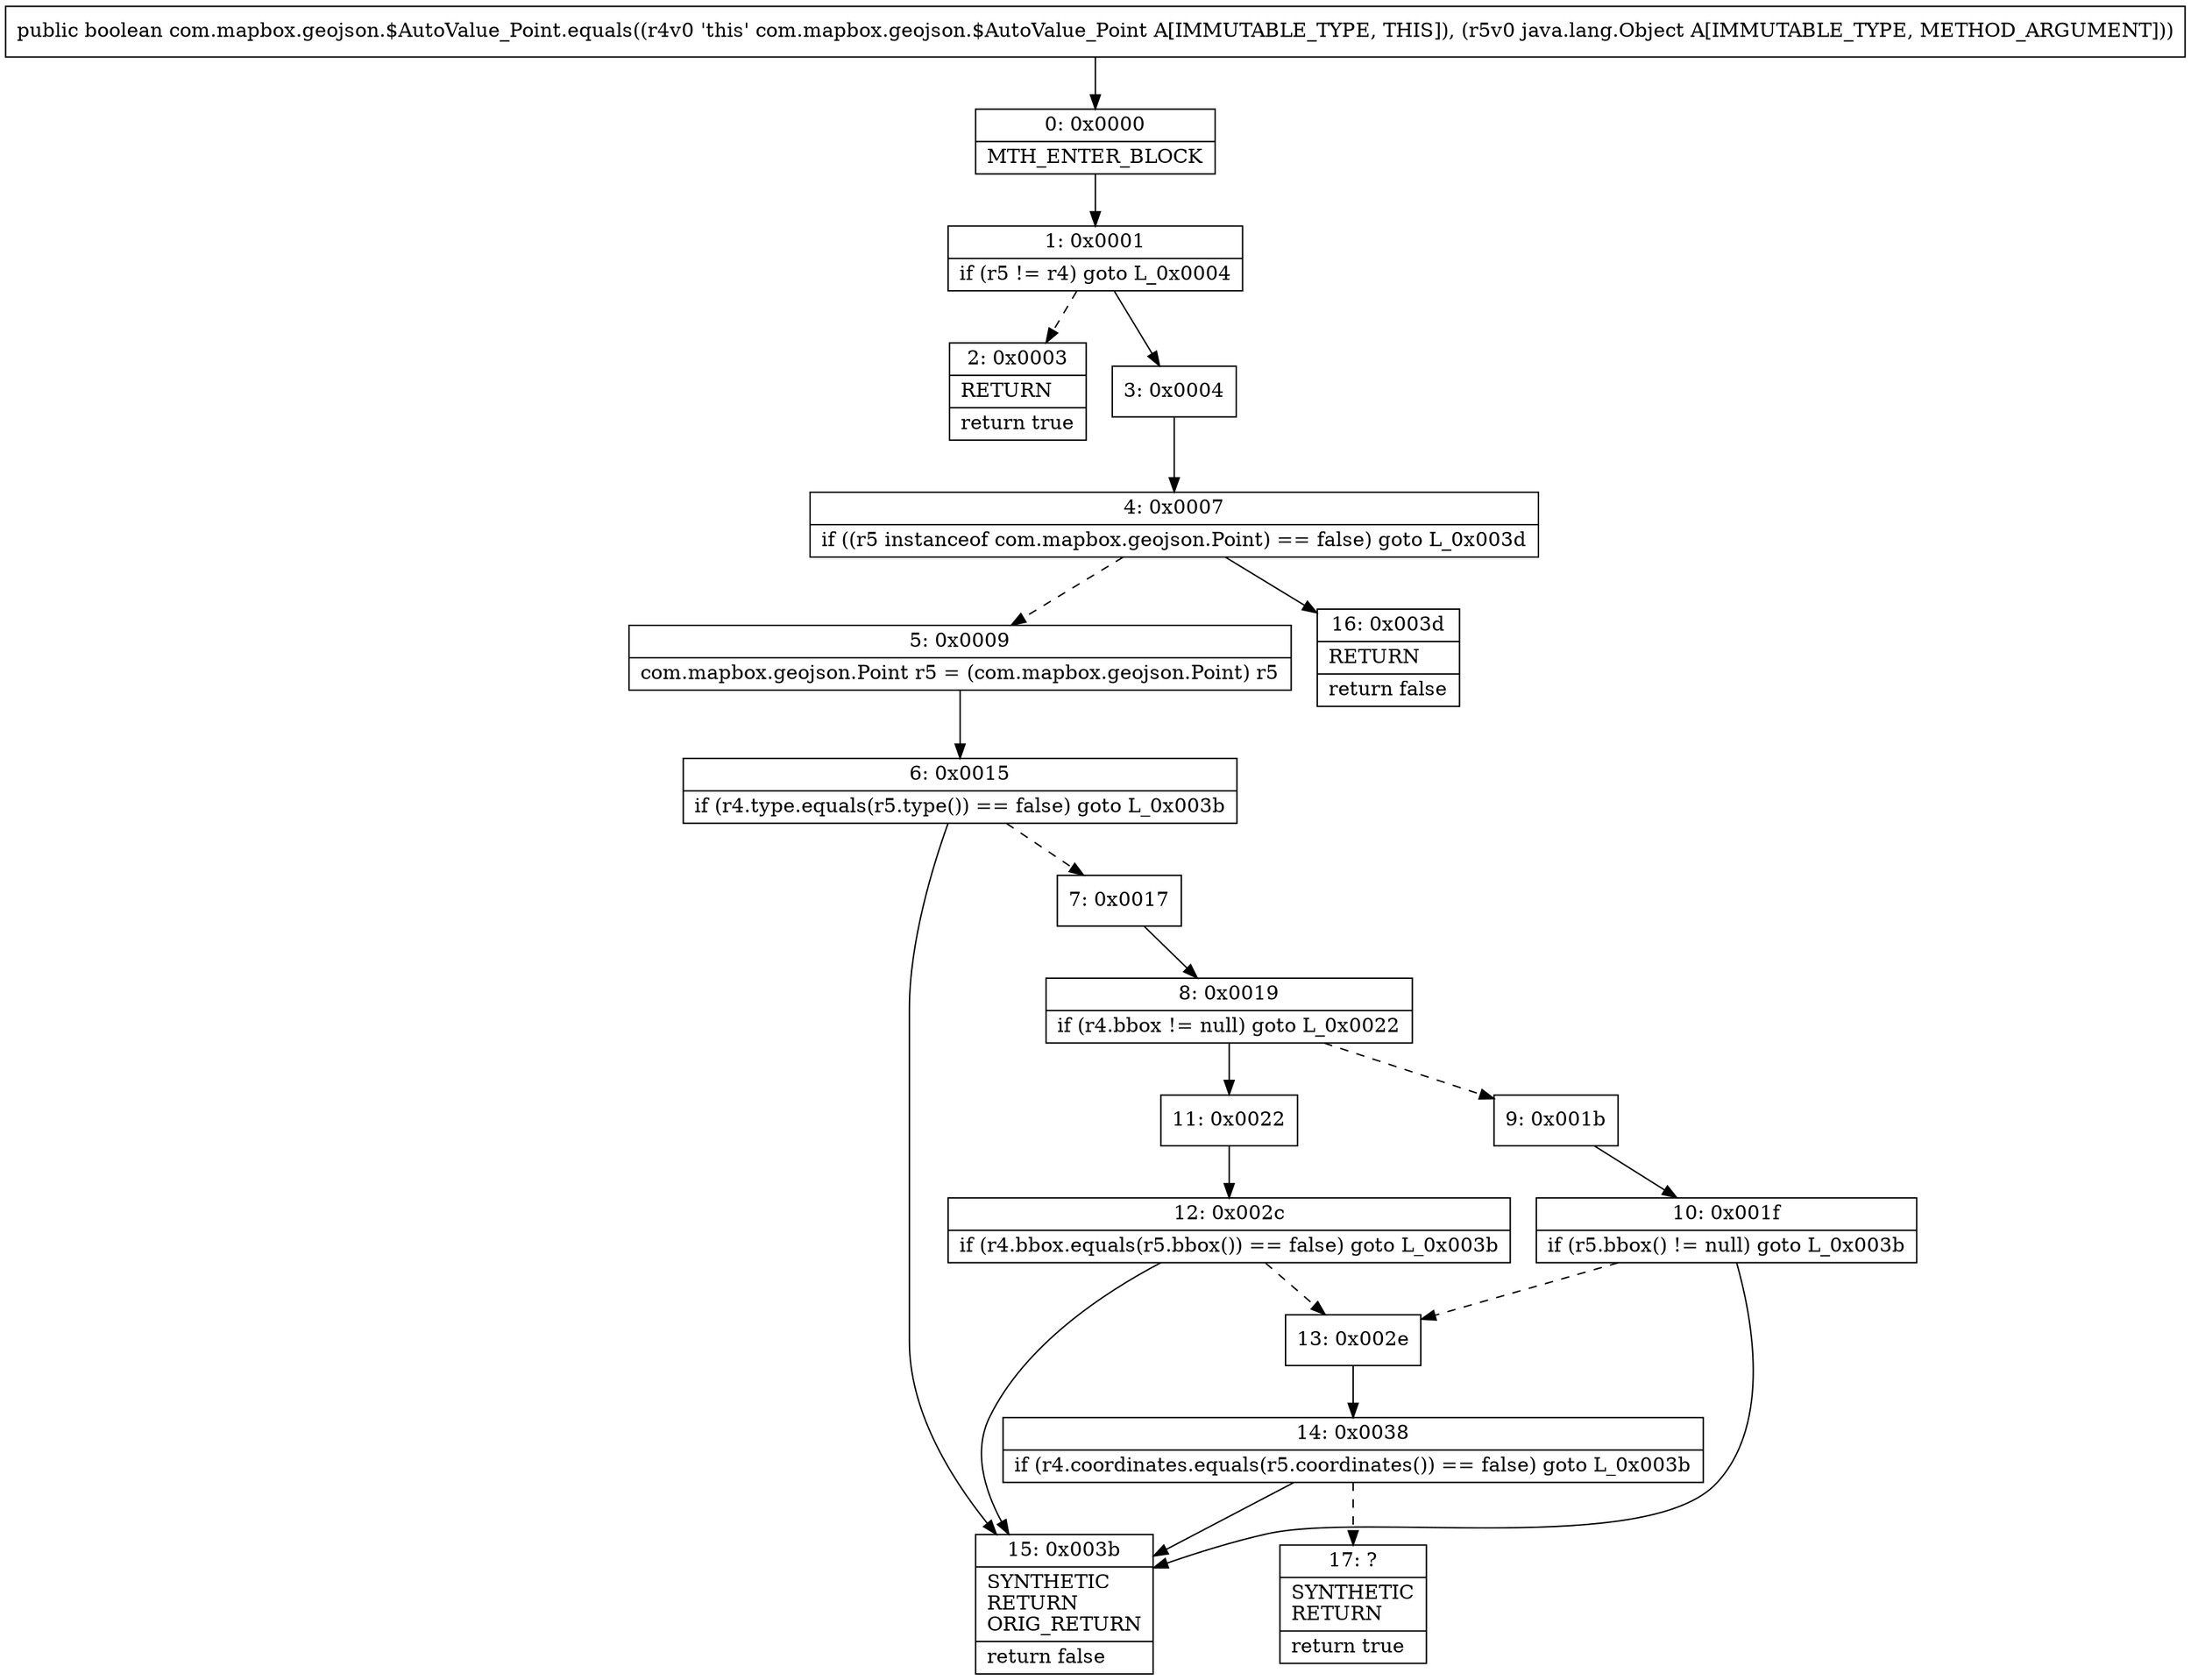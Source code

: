 digraph "CFG forcom.mapbox.geojson.$AutoValue_Point.equals(Ljava\/lang\/Object;)Z" {
Node_0 [shape=record,label="{0\:\ 0x0000|MTH_ENTER_BLOCK\l}"];
Node_1 [shape=record,label="{1\:\ 0x0001|if (r5 != r4) goto L_0x0004\l}"];
Node_2 [shape=record,label="{2\:\ 0x0003|RETURN\l|return true\l}"];
Node_3 [shape=record,label="{3\:\ 0x0004}"];
Node_4 [shape=record,label="{4\:\ 0x0007|if ((r5 instanceof com.mapbox.geojson.Point) == false) goto L_0x003d\l}"];
Node_5 [shape=record,label="{5\:\ 0x0009|com.mapbox.geojson.Point r5 = (com.mapbox.geojson.Point) r5\l}"];
Node_6 [shape=record,label="{6\:\ 0x0015|if (r4.type.equals(r5.type()) == false) goto L_0x003b\l}"];
Node_7 [shape=record,label="{7\:\ 0x0017}"];
Node_8 [shape=record,label="{8\:\ 0x0019|if (r4.bbox != null) goto L_0x0022\l}"];
Node_9 [shape=record,label="{9\:\ 0x001b}"];
Node_10 [shape=record,label="{10\:\ 0x001f|if (r5.bbox() != null) goto L_0x003b\l}"];
Node_11 [shape=record,label="{11\:\ 0x0022}"];
Node_12 [shape=record,label="{12\:\ 0x002c|if (r4.bbox.equals(r5.bbox()) == false) goto L_0x003b\l}"];
Node_13 [shape=record,label="{13\:\ 0x002e}"];
Node_14 [shape=record,label="{14\:\ 0x0038|if (r4.coordinates.equals(r5.coordinates()) == false) goto L_0x003b\l}"];
Node_15 [shape=record,label="{15\:\ 0x003b|SYNTHETIC\lRETURN\lORIG_RETURN\l|return false\l}"];
Node_16 [shape=record,label="{16\:\ 0x003d|RETURN\l|return false\l}"];
Node_17 [shape=record,label="{17\:\ ?|SYNTHETIC\lRETURN\l|return true\l}"];
MethodNode[shape=record,label="{public boolean com.mapbox.geojson.$AutoValue_Point.equals((r4v0 'this' com.mapbox.geojson.$AutoValue_Point A[IMMUTABLE_TYPE, THIS]), (r5v0 java.lang.Object A[IMMUTABLE_TYPE, METHOD_ARGUMENT])) }"];
MethodNode -> Node_0;
Node_0 -> Node_1;
Node_1 -> Node_2[style=dashed];
Node_1 -> Node_3;
Node_3 -> Node_4;
Node_4 -> Node_5[style=dashed];
Node_4 -> Node_16;
Node_5 -> Node_6;
Node_6 -> Node_7[style=dashed];
Node_6 -> Node_15;
Node_7 -> Node_8;
Node_8 -> Node_9[style=dashed];
Node_8 -> Node_11;
Node_9 -> Node_10;
Node_10 -> Node_15;
Node_10 -> Node_13[style=dashed];
Node_11 -> Node_12;
Node_12 -> Node_13[style=dashed];
Node_12 -> Node_15;
Node_13 -> Node_14;
Node_14 -> Node_15;
Node_14 -> Node_17[style=dashed];
}

